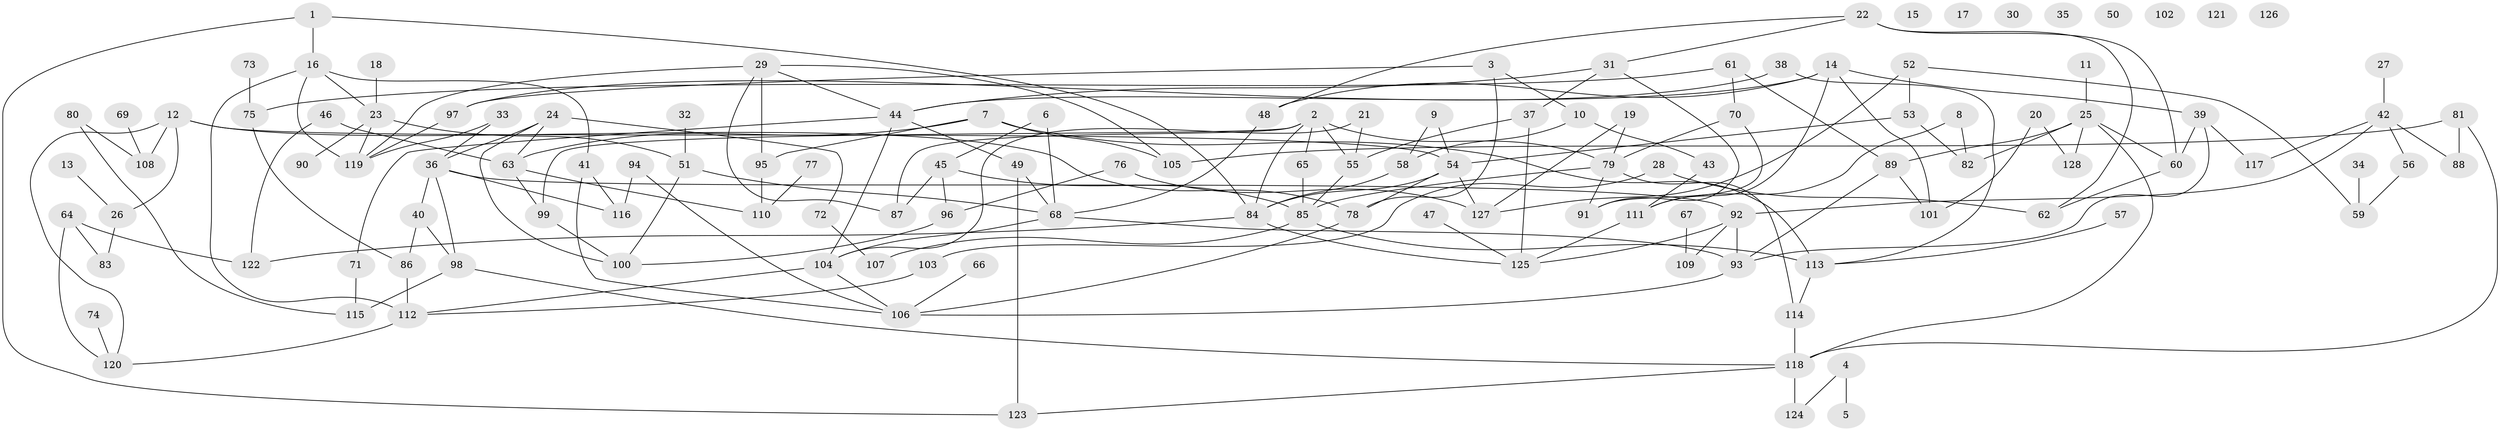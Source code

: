 // coarse degree distribution, {1: 0.13725490196078433, 0: 0.1568627450980392, 2: 0.11764705882352941, 7: 0.0784313725490196, 5: 0.058823529411764705, 4: 0.19607843137254902, 3: 0.1568627450980392, 6: 0.0196078431372549, 11: 0.0392156862745098, 12: 0.0196078431372549, 8: 0.0196078431372549}
// Generated by graph-tools (version 1.1) at 2025/43/03/04/25 21:43:27]
// undirected, 128 vertices, 189 edges
graph export_dot {
graph [start="1"]
  node [color=gray90,style=filled];
  1;
  2;
  3;
  4;
  5;
  6;
  7;
  8;
  9;
  10;
  11;
  12;
  13;
  14;
  15;
  16;
  17;
  18;
  19;
  20;
  21;
  22;
  23;
  24;
  25;
  26;
  27;
  28;
  29;
  30;
  31;
  32;
  33;
  34;
  35;
  36;
  37;
  38;
  39;
  40;
  41;
  42;
  43;
  44;
  45;
  46;
  47;
  48;
  49;
  50;
  51;
  52;
  53;
  54;
  55;
  56;
  57;
  58;
  59;
  60;
  61;
  62;
  63;
  64;
  65;
  66;
  67;
  68;
  69;
  70;
  71;
  72;
  73;
  74;
  75;
  76;
  77;
  78;
  79;
  80;
  81;
  82;
  83;
  84;
  85;
  86;
  87;
  88;
  89;
  90;
  91;
  92;
  93;
  94;
  95;
  96;
  97;
  98;
  99;
  100;
  101;
  102;
  103;
  104;
  105;
  106;
  107;
  108;
  109;
  110;
  111;
  112;
  113;
  114;
  115;
  116;
  117;
  118;
  119;
  120;
  121;
  122;
  123;
  124;
  125;
  126;
  127;
  128;
  1 -- 16;
  1 -- 84;
  1 -- 123;
  2 -- 55;
  2 -- 65;
  2 -- 79;
  2 -- 84;
  2 -- 87;
  2 -- 99;
  3 -- 10;
  3 -- 78;
  3 -- 97;
  4 -- 5;
  4 -- 124;
  6 -- 45;
  6 -- 68;
  7 -- 63;
  7 -- 95;
  7 -- 105;
  7 -- 113;
  8 -- 82;
  8 -- 111;
  9 -- 54;
  9 -- 58;
  10 -- 43;
  10 -- 58;
  11 -- 25;
  12 -- 26;
  12 -- 54;
  12 -- 78;
  12 -- 108;
  12 -- 120;
  13 -- 26;
  14 -- 39;
  14 -- 44;
  14 -- 48;
  14 -- 101;
  14 -- 111;
  16 -- 23;
  16 -- 41;
  16 -- 112;
  16 -- 119;
  18 -- 23;
  19 -- 79;
  19 -- 127;
  20 -- 101;
  20 -- 128;
  21 -- 55;
  21 -- 104;
  22 -- 31;
  22 -- 48;
  22 -- 60;
  22 -- 62;
  23 -- 51;
  23 -- 90;
  23 -- 119;
  24 -- 36;
  24 -- 63;
  24 -- 72;
  24 -- 100;
  25 -- 60;
  25 -- 82;
  25 -- 89;
  25 -- 118;
  25 -- 128;
  26 -- 83;
  27 -- 42;
  28 -- 62;
  28 -- 103;
  29 -- 44;
  29 -- 87;
  29 -- 95;
  29 -- 105;
  29 -- 119;
  31 -- 37;
  31 -- 44;
  31 -- 91;
  32 -- 51;
  33 -- 36;
  33 -- 119;
  34 -- 59;
  36 -- 40;
  36 -- 92;
  36 -- 98;
  36 -- 116;
  37 -- 55;
  37 -- 125;
  38 -- 97;
  38 -- 113;
  39 -- 60;
  39 -- 93;
  39 -- 117;
  40 -- 86;
  40 -- 98;
  41 -- 106;
  41 -- 116;
  42 -- 56;
  42 -- 88;
  42 -- 92;
  42 -- 117;
  43 -- 111;
  44 -- 49;
  44 -- 71;
  44 -- 104;
  45 -- 85;
  45 -- 87;
  45 -- 96;
  46 -- 63;
  46 -- 122;
  47 -- 125;
  48 -- 68;
  49 -- 68;
  49 -- 123;
  51 -- 68;
  51 -- 100;
  52 -- 53;
  52 -- 59;
  52 -- 127;
  53 -- 54;
  53 -- 82;
  54 -- 78;
  54 -- 84;
  54 -- 127;
  55 -- 85;
  56 -- 59;
  57 -- 113;
  58 -- 84;
  60 -- 62;
  61 -- 70;
  61 -- 75;
  61 -- 89;
  63 -- 99;
  63 -- 110;
  64 -- 83;
  64 -- 120;
  64 -- 122;
  65 -- 85;
  66 -- 106;
  67 -- 109;
  68 -- 93;
  68 -- 104;
  69 -- 108;
  70 -- 79;
  70 -- 91;
  71 -- 115;
  72 -- 107;
  73 -- 75;
  74 -- 120;
  75 -- 86;
  76 -- 96;
  76 -- 127;
  77 -- 110;
  78 -- 106;
  79 -- 85;
  79 -- 91;
  79 -- 114;
  80 -- 108;
  80 -- 115;
  81 -- 88;
  81 -- 105;
  81 -- 118;
  84 -- 122;
  84 -- 125;
  85 -- 107;
  85 -- 113;
  86 -- 112;
  89 -- 93;
  89 -- 101;
  92 -- 93;
  92 -- 109;
  92 -- 125;
  93 -- 106;
  94 -- 106;
  94 -- 116;
  95 -- 110;
  96 -- 100;
  97 -- 119;
  98 -- 115;
  98 -- 118;
  99 -- 100;
  103 -- 112;
  104 -- 106;
  104 -- 112;
  111 -- 125;
  112 -- 120;
  113 -- 114;
  114 -- 118;
  118 -- 123;
  118 -- 124;
}
